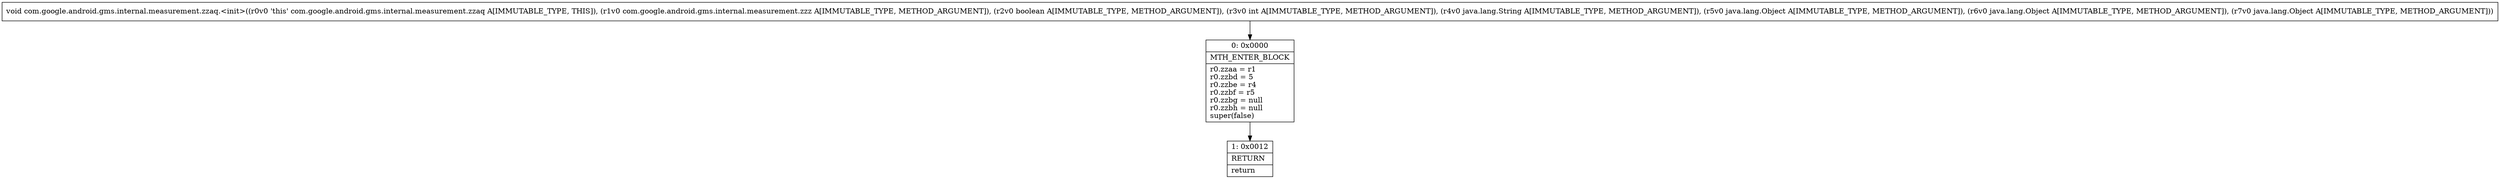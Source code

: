 digraph "CFG forcom.google.android.gms.internal.measurement.zzaq.\<init\>(Lcom\/google\/android\/gms\/internal\/measurement\/zzz;ZILjava\/lang\/String;Ljava\/lang\/Object;Ljava\/lang\/Object;Ljava\/lang\/Object;)V" {
Node_0 [shape=record,label="{0\:\ 0x0000|MTH_ENTER_BLOCK\l|r0.zzaa = r1\lr0.zzbd = 5\lr0.zzbe = r4\lr0.zzbf = r5\lr0.zzbg = null\lr0.zzbh = null\lsuper(false)\l}"];
Node_1 [shape=record,label="{1\:\ 0x0012|RETURN\l|return\l}"];
MethodNode[shape=record,label="{void com.google.android.gms.internal.measurement.zzaq.\<init\>((r0v0 'this' com.google.android.gms.internal.measurement.zzaq A[IMMUTABLE_TYPE, THIS]), (r1v0 com.google.android.gms.internal.measurement.zzz A[IMMUTABLE_TYPE, METHOD_ARGUMENT]), (r2v0 boolean A[IMMUTABLE_TYPE, METHOD_ARGUMENT]), (r3v0 int A[IMMUTABLE_TYPE, METHOD_ARGUMENT]), (r4v0 java.lang.String A[IMMUTABLE_TYPE, METHOD_ARGUMENT]), (r5v0 java.lang.Object A[IMMUTABLE_TYPE, METHOD_ARGUMENT]), (r6v0 java.lang.Object A[IMMUTABLE_TYPE, METHOD_ARGUMENT]), (r7v0 java.lang.Object A[IMMUTABLE_TYPE, METHOD_ARGUMENT])) }"];
MethodNode -> Node_0;
Node_0 -> Node_1;
}

